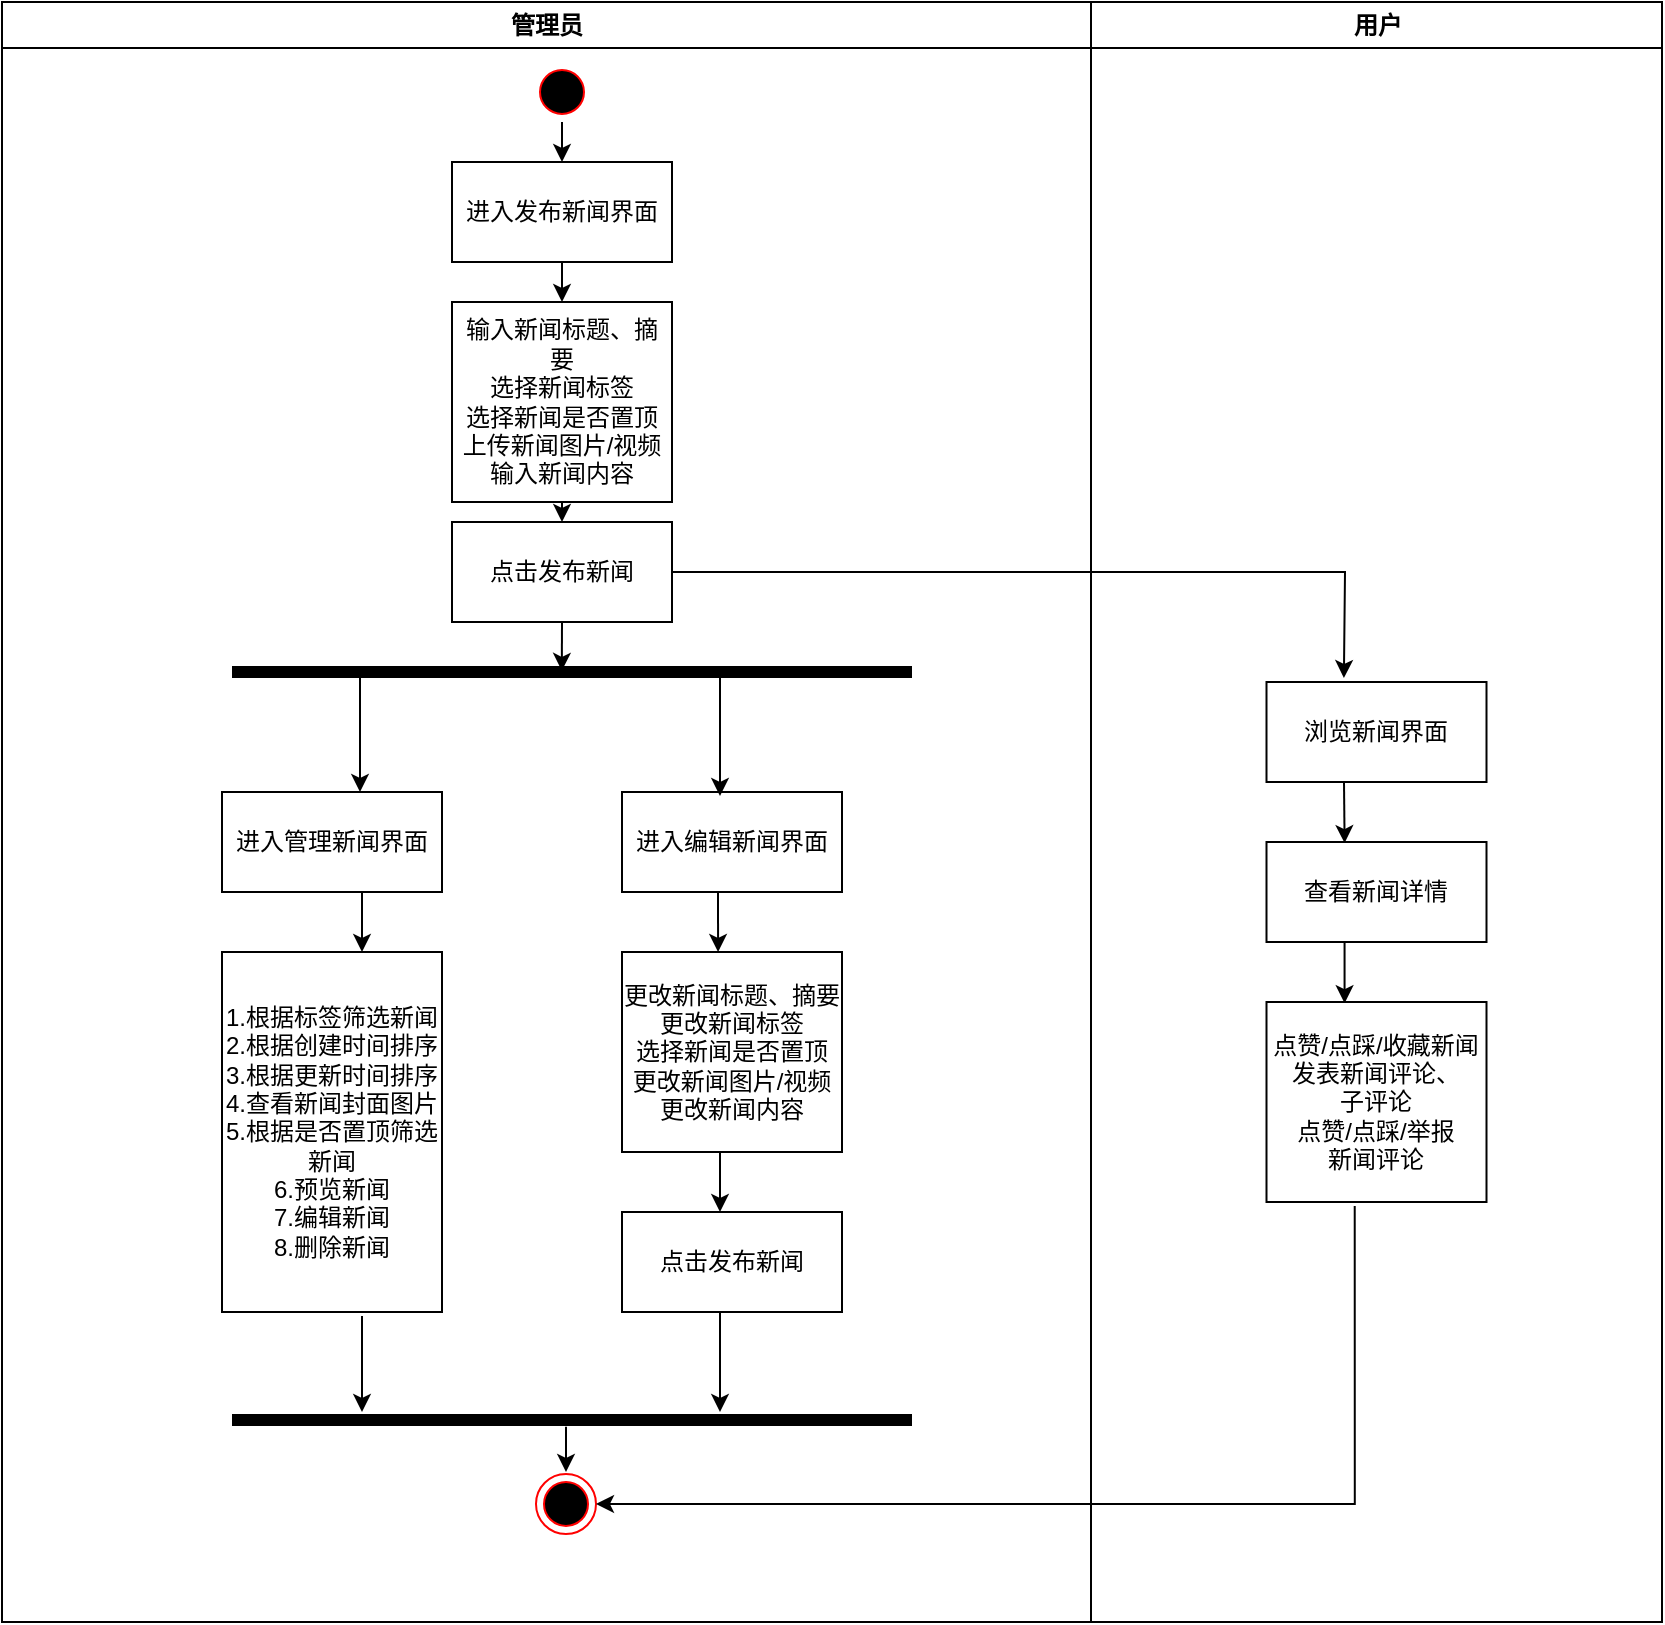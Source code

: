 <mxfile version="24.7.5">
  <diagram name="Page-1" id="e7e014a7-5840-1c2e-5031-d8a46d1fe8dd">
    <mxGraphModel dx="1461" dy="823" grid="1" gridSize="10" guides="1" tooltips="1" connect="1" arrows="1" fold="1" page="1" pageScale="1" pageWidth="1169" pageHeight="826" background="none" math="0" shadow="0">
      <root>
        <mxCell id="0" />
        <mxCell id="1" parent="0" />
        <mxCell id="2" value="管理员" style="swimlane;whiteSpace=wrap;startSize=23;" parent="1" vertex="1">
          <mxGeometry x="80" y="80" width="544.5" height="810" as="geometry" />
        </mxCell>
        <mxCell id="5BDt0XJdK9_wIELOKZv6-73" value="" style="ellipse;html=1;shape=startState;fillColor=#000000;strokeColor=#ff0000;" parent="2" vertex="1">
          <mxGeometry x="265" y="30" width="30" height="30" as="geometry" />
        </mxCell>
        <mxCell id="5BDt0XJdK9_wIELOKZv6-74" value="" style="endArrow=classic;html=1;rounded=0;exitX=0.5;exitY=1;exitDx=0;exitDy=0;entryX=0.5;entryY=0;entryDx=0;entryDy=0;" parent="2" source="5BDt0XJdK9_wIELOKZv6-73" target="5BDt0XJdK9_wIELOKZv6-75" edge="1">
          <mxGeometry width="50" height="50" relative="1" as="geometry">
            <mxPoint x="265" y="320" as="sourcePoint" />
            <mxPoint x="280" y="120" as="targetPoint" />
          </mxGeometry>
        </mxCell>
        <mxCell id="5BDt0XJdK9_wIELOKZv6-75" value="进入发布新闻界面" style="html=1;whiteSpace=wrap;" parent="2" vertex="1">
          <mxGeometry x="225" y="80" width="110" height="50" as="geometry" />
        </mxCell>
        <mxCell id="5BDt0XJdK9_wIELOKZv6-76" value="" style="endArrow=classic;html=1;rounded=0;exitX=0.5;exitY=1;exitDx=0;exitDy=0;" parent="2" source="5BDt0XJdK9_wIELOKZv6-85" edge="1">
          <mxGeometry width="50" height="50" relative="1" as="geometry">
            <mxPoint x="195" y="390" as="sourcePoint" />
            <mxPoint x="280" y="210" as="targetPoint" />
          </mxGeometry>
        </mxCell>
        <mxCell id="5BDt0XJdK9_wIELOKZv6-77" value="" style="shape=line;html=1;strokeWidth=6;strokeColor=default;" parent="2" vertex="1">
          <mxGeometry x="115" y="330" width="340" height="10" as="geometry" />
        </mxCell>
        <mxCell id="5BDt0XJdK9_wIELOKZv6-79" value="" style="endArrow=classic;html=1;rounded=0;" parent="2" edge="1">
          <mxGeometry width="50" height="50" relative="1" as="geometry">
            <mxPoint x="179" y="335" as="sourcePoint" />
            <mxPoint x="179" y="395" as="targetPoint" />
          </mxGeometry>
        </mxCell>
        <mxCell id="5BDt0XJdK9_wIELOKZv6-80" value="进入编辑新闻界面" style="html=1;whiteSpace=wrap;" parent="2" vertex="1">
          <mxGeometry x="310" y="395" width="110" height="50" as="geometry" />
        </mxCell>
        <mxCell id="5BDt0XJdK9_wIELOKZv6-81" value="进入管理新闻界面" style="html=1;whiteSpace=wrap;" parent="2" vertex="1">
          <mxGeometry x="110" y="395" width="110" height="50" as="geometry" />
        </mxCell>
        <mxCell id="5BDt0XJdK9_wIELOKZv6-82" value="" style="endArrow=classic;html=1;rounded=0;entryX=0.364;entryY=0;entryDx=0;entryDy=0;entryPerimeter=0;" parent="2" edge="1">
          <mxGeometry width="50" height="50" relative="1" as="geometry">
            <mxPoint x="358" y="445" as="sourcePoint" />
            <mxPoint x="358.04" y="475" as="targetPoint" />
          </mxGeometry>
        </mxCell>
        <mxCell id="5BDt0XJdK9_wIELOKZv6-83" value="更改新闻标题、摘要&lt;div&gt;更改新闻标签&lt;/div&gt;&lt;div&gt;选择新闻是否置顶&lt;/div&gt;&lt;div&gt;更改新闻图片/视频&lt;/div&gt;&lt;div&gt;更改新闻内容&lt;/div&gt;" style="html=1;whiteSpace=wrap;" parent="2" vertex="1">
          <mxGeometry x="310" y="475" width="110" height="100" as="geometry" />
        </mxCell>
        <mxCell id="5BDt0XJdK9_wIELOKZv6-84" value="" style="endArrow=classic;html=1;rounded=0;exitX=0.5;exitY=1;exitDx=0;exitDy=0;" parent="2" source="5BDt0XJdK9_wIELOKZv6-75" target="5BDt0XJdK9_wIELOKZv6-85" edge="1">
          <mxGeometry width="50" height="50" relative="1" as="geometry">
            <mxPoint x="280" y="130" as="sourcePoint" />
            <mxPoint x="280" y="210" as="targetPoint" />
          </mxGeometry>
        </mxCell>
        <mxCell id="5BDt0XJdK9_wIELOKZv6-85" value="输入新闻标题、&lt;span style=&quot;background-color: initial;&quot;&gt;摘要&lt;/span&gt;&lt;div&gt;选择新闻标签&lt;/div&gt;&lt;div&gt;选择新闻是否置顶&lt;/div&gt;&lt;div&gt;上传新闻图片/视频&lt;/div&gt;&lt;div&gt;输入新闻内容&lt;/div&gt;" style="html=1;whiteSpace=wrap;" parent="2" vertex="1">
          <mxGeometry x="225" y="150" width="110" height="100" as="geometry" />
        </mxCell>
        <mxCell id="5BDt0XJdK9_wIELOKZv6-86" value="点击发布新闻" style="html=1;whiteSpace=wrap;" parent="2" vertex="1">
          <mxGeometry x="225" y="260" width="110" height="50" as="geometry" />
        </mxCell>
        <mxCell id="5BDt0XJdK9_wIELOKZv6-87" value="" style="endArrow=classic;html=1;rounded=0;exitX=0.5;exitY=1;exitDx=0;exitDy=0;" parent="2" source="5BDt0XJdK9_wIELOKZv6-85" target="5BDt0XJdK9_wIELOKZv6-86" edge="1">
          <mxGeometry width="50" height="50" relative="1" as="geometry">
            <mxPoint x="535" y="300" as="sourcePoint" />
            <mxPoint x="585" y="250" as="targetPoint" />
          </mxGeometry>
        </mxCell>
        <mxCell id="5BDt0XJdK9_wIELOKZv6-88" value="" style="endArrow=classic;html=1;rounded=0;exitX=0.5;exitY=1;exitDx=0;exitDy=0;entryX=0.485;entryY=0.441;entryDx=0;entryDy=0;entryPerimeter=0;" parent="2" source="5BDt0XJdK9_wIELOKZv6-86" target="5BDt0XJdK9_wIELOKZv6-77" edge="1">
          <mxGeometry width="50" height="50" relative="1" as="geometry">
            <mxPoint x="365" y="430" as="sourcePoint" />
            <mxPoint x="280" y="350" as="targetPoint" />
          </mxGeometry>
        </mxCell>
        <mxCell id="5BDt0XJdK9_wIELOKZv6-89" value="点击发布新闻" style="html=1;whiteSpace=wrap;" parent="2" vertex="1">
          <mxGeometry x="310" y="605" width="110" height="50" as="geometry" />
        </mxCell>
        <mxCell id="5BDt0XJdK9_wIELOKZv6-90" value="1.根据标签筛选新闻&lt;div&gt;2.根据创建时间排序&lt;/div&gt;&lt;div&gt;3.根据更新时间排序&lt;/div&gt;&lt;div&gt;4.查看新闻封面图片&lt;/div&gt;&lt;div&gt;5.根据是否置顶筛选新闻&lt;/div&gt;&lt;div&gt;6.预览新闻&lt;/div&gt;&lt;div&gt;7.编辑新闻&lt;/div&gt;&lt;div&gt;8.删除新闻&lt;/div&gt;" style="html=1;whiteSpace=wrap;" parent="2" vertex="1">
          <mxGeometry x="110" y="475" width="110" height="180" as="geometry" />
        </mxCell>
        <mxCell id="5BDt0XJdK9_wIELOKZv6-91" value="" style="endArrow=classic;html=1;rounded=0;" parent="2" edge="1">
          <mxGeometry width="50" height="50" relative="1" as="geometry">
            <mxPoint x="180" y="445" as="sourcePoint" />
            <mxPoint x="180" y="475" as="targetPoint" />
          </mxGeometry>
        </mxCell>
        <mxCell id="5BDt0XJdK9_wIELOKZv6-92" value="" style="endArrow=classic;html=1;rounded=0;" parent="2" edge="1">
          <mxGeometry width="50" height="50" relative="1" as="geometry">
            <mxPoint x="180" y="657" as="sourcePoint" />
            <mxPoint x="180" y="705" as="targetPoint" />
          </mxGeometry>
        </mxCell>
        <mxCell id="5BDt0XJdK9_wIELOKZv6-93" value="" style="endArrow=classic;html=1;rounded=0;" parent="2" edge="1">
          <mxGeometry width="50" height="50" relative="1" as="geometry">
            <mxPoint x="359" y="655" as="sourcePoint" />
            <mxPoint x="359" y="705" as="targetPoint" />
          </mxGeometry>
        </mxCell>
        <mxCell id="5BDt0XJdK9_wIELOKZv6-94" value="" style="endArrow=classic;html=1;rounded=0;exitX=0.5;exitY=0.733;exitDx=0;exitDy=0;exitPerimeter=0;" parent="2" edge="1">
          <mxGeometry width="50" height="50" relative="1" as="geometry">
            <mxPoint x="282" y="712.33" as="sourcePoint" />
            <mxPoint x="282" y="735" as="targetPoint" />
          </mxGeometry>
        </mxCell>
        <mxCell id="5BDt0XJdK9_wIELOKZv6-95" value="" style="ellipse;html=1;shape=endState;fillColor=#000000;strokeColor=#ff0000;" parent="2" vertex="1">
          <mxGeometry x="267" y="736" width="30" height="30" as="geometry" />
        </mxCell>
        <mxCell id="5BDt0XJdK9_wIELOKZv6-96" value="" style="endArrow=classic;html=1;rounded=0;" parent="2" edge="1">
          <mxGeometry width="50" height="50" relative="1" as="geometry">
            <mxPoint x="359" y="575" as="sourcePoint" />
            <mxPoint x="359" y="605" as="targetPoint" />
          </mxGeometry>
        </mxCell>
        <mxCell id="5BDt0XJdK9_wIELOKZv6-104" value="" style="shape=line;html=1;strokeWidth=6;strokeColor=default;" parent="2" vertex="1">
          <mxGeometry x="115" y="704" width="340" height="10" as="geometry" />
        </mxCell>
        <mxCell id="3" value="用户" style="swimlane;whiteSpace=wrap;startSize=23;" parent="1" vertex="1">
          <mxGeometry x="624.5" y="80" width="285.5" height="810" as="geometry" />
        </mxCell>
        <mxCell id="5BDt0XJdK9_wIELOKZv6-98" value="浏览新闻界面" style="html=1;whiteSpace=wrap;" parent="3" vertex="1">
          <mxGeometry x="87.75" y="340" width="110" height="50" as="geometry" />
        </mxCell>
        <mxCell id="5BDt0XJdK9_wIELOKZv6-99" value="" style="endArrow=classic;html=1;rounded=0;entryX=0.355;entryY=0.011;entryDx=0;entryDy=0;entryPerimeter=0;" parent="3" target="5BDt0XJdK9_wIELOKZv6-101" edge="1">
          <mxGeometry width="50" height="50" relative="1" as="geometry">
            <mxPoint x="126.5" y="390" as="sourcePoint" />
            <mxPoint x="126.75" y="415" as="targetPoint" />
          </mxGeometry>
        </mxCell>
        <mxCell id="5BDt0XJdK9_wIELOKZv6-100" value="" style="edgeStyle=orthogonalEdgeStyle;rounded=0;orthogonalLoop=1;jettySize=auto;html=1;entryX=0.355;entryY=0.006;entryDx=0;entryDy=0;entryPerimeter=0;" parent="3" target="5BDt0XJdK9_wIELOKZv6-102" edge="1">
          <mxGeometry relative="1" as="geometry">
            <mxPoint x="126.784" y="470" as="sourcePoint" />
            <mxPoint x="126.75" y="495" as="targetPoint" />
          </mxGeometry>
        </mxCell>
        <mxCell id="5BDt0XJdK9_wIELOKZv6-101" value="查看新闻详情" style="html=1;whiteSpace=wrap;" parent="3" vertex="1">
          <mxGeometry x="87.75" y="420" width="110" height="50" as="geometry" />
        </mxCell>
        <mxCell id="5BDt0XJdK9_wIELOKZv6-102" value="点赞/点踩/收藏新闻&lt;div&gt;发表新闻评论、&lt;/div&gt;&lt;div&gt;子评论&lt;/div&gt;&lt;div&gt;点赞/点踩/举报&lt;/div&gt;&lt;div&gt;新闻评论&lt;/div&gt;" style="html=1;whiteSpace=wrap;" parent="3" vertex="1">
          <mxGeometry x="87.75" y="500" width="110" height="100" as="geometry" />
        </mxCell>
        <mxCell id="ZOplMe2O1YaSpbRACJbm-5" value="" style="endArrow=classic;html=1;rounded=0;entryX=0.37;entryY=-0.04;entryDx=0;entryDy=0;entryPerimeter=0;edgeStyle=orthogonalEdgeStyle;exitX=1;exitY=0.5;exitDx=0;exitDy=0;" parent="3" edge="1" source="5BDt0XJdK9_wIELOKZv6-86">
          <mxGeometry width="50" height="50" relative="1" as="geometry">
            <mxPoint x="95.5" y="260" as="sourcePoint" />
            <mxPoint x="126.45" y="338" as="targetPoint" />
          </mxGeometry>
        </mxCell>
        <mxCell id="5BDt0XJdK9_wIELOKZv6-105" value="" style="endArrow=classic;html=1;rounded=0;" parent="1" edge="1">
          <mxGeometry width="50" height="50" relative="1" as="geometry">
            <mxPoint x="439" y="417" as="sourcePoint" />
            <mxPoint x="439" y="477" as="targetPoint" />
          </mxGeometry>
        </mxCell>
        <mxCell id="5BDt0XJdK9_wIELOKZv6-107" value="" style="endArrow=classic;html=1;rounded=0;exitX=0.401;exitY=1.02;exitDx=0;exitDy=0;exitPerimeter=0;edgeStyle=orthogonalEdgeStyle;entryX=1;entryY=0.5;entryDx=0;entryDy=0;" parent="1" source="5BDt0XJdK9_wIELOKZv6-102" target="5BDt0XJdK9_wIELOKZv6-95" edge="1">
          <mxGeometry width="50" height="50" relative="1" as="geometry">
            <mxPoint x="790" y="820" as="sourcePoint" />
            <mxPoint x="840" y="770" as="targetPoint" />
            <Array as="points">
              <mxPoint x="756" y="831" />
            </Array>
          </mxGeometry>
        </mxCell>
      </root>
    </mxGraphModel>
  </diagram>
</mxfile>
